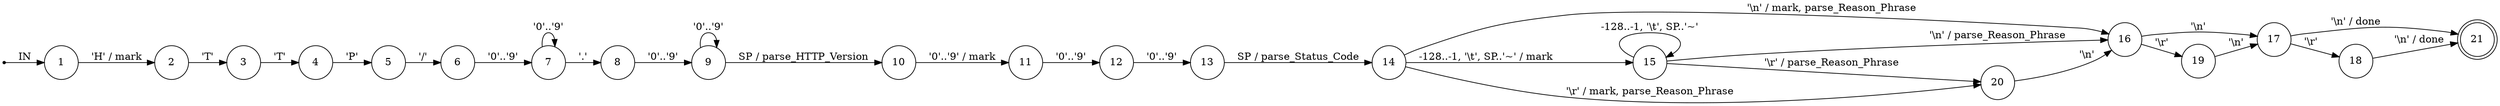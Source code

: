 digraph http_response_parser {
	rankdir=LR;
	node [ shape = point ];
	ENTRY;
	node [ shape = circle, height = 0.2 ];
	node [ fixedsize = true, height = 0.65, shape = doublecircle ];
	21;
	node [ shape = circle ];
	1 -> 2 [ label = "'H' / mark" ];
	2 -> 3 [ label = "'T'" ];
	3 -> 4 [ label = "'T'" ];
	4 -> 5 [ label = "'P'" ];
	5 -> 6 [ label = "'/'" ];
	6 -> 7 [ label = "'0'..'9'" ];
	7 -> 8 [ label = "'.'" ];
	7 -> 7 [ label = "'0'..'9'" ];
	8 -> 9 [ label = "'0'..'9'" ];
	9 -> 10 [ label = "SP / parse_HTTP_Version" ];
	9 -> 9 [ label = "'0'..'9'" ];
	10 -> 11 [ label = "'0'..'9' / mark" ];
	11 -> 12 [ label = "'0'..'9'" ];
	12 -> 13 [ label = "'0'..'9'" ];
	13 -> 14 [ label = "SP / parse_Status_Code" ];
	14 -> 15 [ label = "-128..-1, '\\t', SP..'~' / mark" ];
	14 -> 16 [ label = "'\\n' / mark, parse_Reason_Phrase" ];
	14 -> 20 [ label = "'\\r' / mark, parse_Reason_Phrase" ];
	15 -> 15 [ label = "-128..-1, '\\t', SP..'~'" ];
	15 -> 16 [ label = "'\\n' / parse_Reason_Phrase" ];
	15 -> 20 [ label = "'\\r' / parse_Reason_Phrase" ];
	16 -> 17 [ label = "'\\n'" ];
	16 -> 19 [ label = "'\\r'" ];
	17 -> 21 [ label = "'\\n' / done" ];
	17 -> 18 [ label = "'\\r'" ];
	18 -> 21 [ label = "'\\n' / done" ];
	19 -> 17 [ label = "'\\n'" ];
	20 -> 16 [ label = "'\\n'" ];
	ENTRY -> 1 [ label = "IN" ];
}
